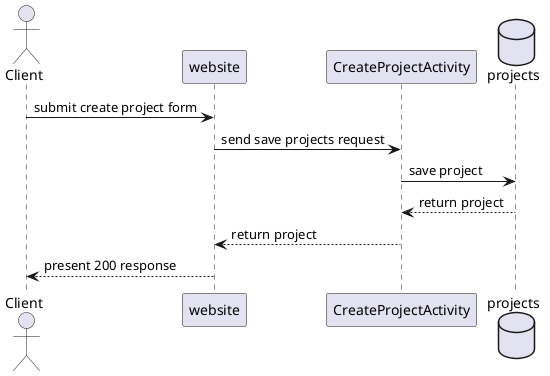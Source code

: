 @startuml
actor Client
participant website
participant CreateProjectActivity
database projects

Client -> website: submit create project form
website -> CreateProjectActivity: send save projects request
CreateProjectActivity -> projects: save project
CreateProjectActivity <-- projects: return project
website <-- CreateProjectActivity: return project
Client <-- website: present 200 response
@enduml